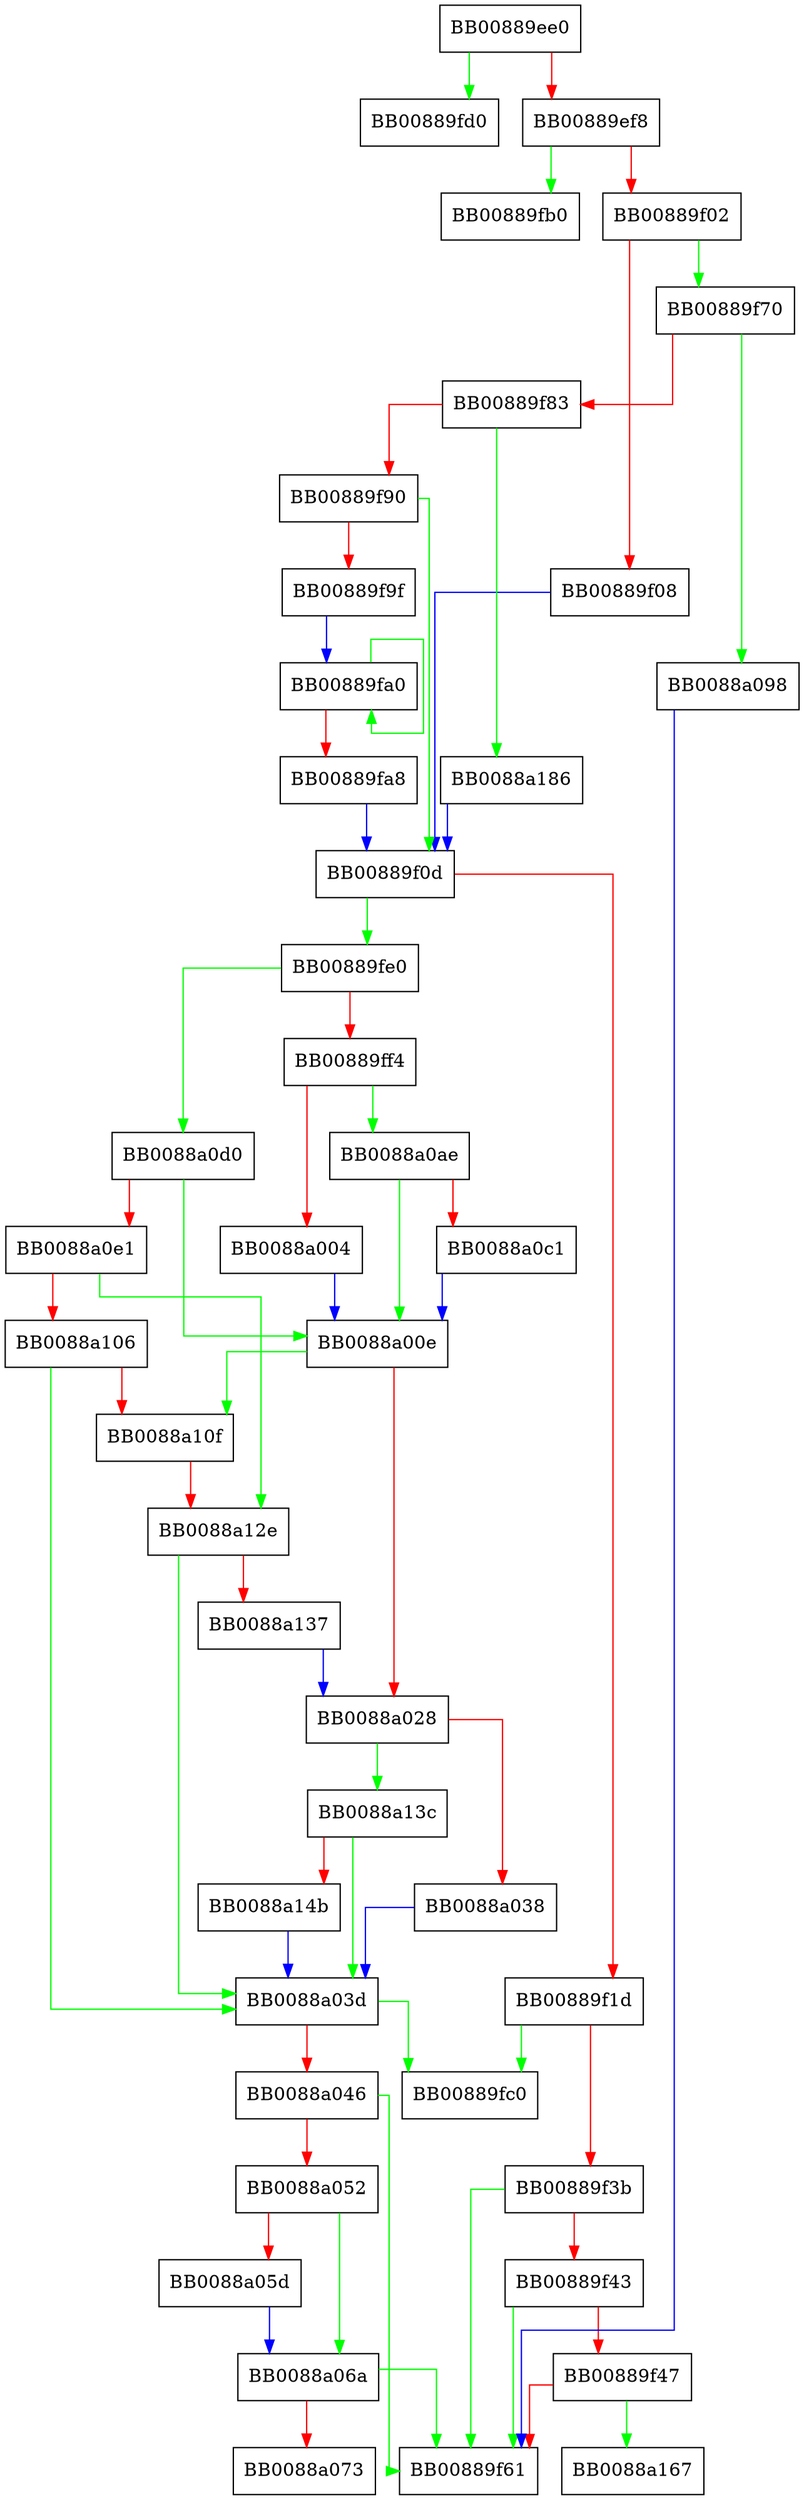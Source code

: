 digraph _mid_memalign {
  node [shape="box"];
  graph [splines=ortho];
  BB00889ee0 -> BB00889fd0 [color="green"];
  BB00889ee0 -> BB00889ef8 [color="red"];
  BB00889ef8 -> BB00889fb0 [color="green"];
  BB00889ef8 -> BB00889f02 [color="red"];
  BB00889f02 -> BB00889f70 [color="green"];
  BB00889f02 -> BB00889f08 [color="red"];
  BB00889f08 -> BB00889f0d [color="blue"];
  BB00889f0d -> BB00889fe0 [color="green"];
  BB00889f0d -> BB00889f1d [color="red"];
  BB00889f1d -> BB00889fc0 [color="green"];
  BB00889f1d -> BB00889f3b [color="red"];
  BB00889f3b -> BB00889f61 [color="green"];
  BB00889f3b -> BB00889f43 [color="red"];
  BB00889f43 -> BB00889f61 [color="green"];
  BB00889f43 -> BB00889f47 [color="red"];
  BB00889f47 -> BB0088a167 [color="green"];
  BB00889f47 -> BB00889f61 [color="red"];
  BB00889f70 -> BB0088a098 [color="green"];
  BB00889f70 -> BB00889f83 [color="red"];
  BB00889f83 -> BB0088a186 [color="green"];
  BB00889f83 -> BB00889f90 [color="red"];
  BB00889f90 -> BB00889f0d [color="green"];
  BB00889f90 -> BB00889f9f [color="red"];
  BB00889f9f -> BB00889fa0 [color="blue"];
  BB00889fa0 -> BB00889fa0 [color="green"];
  BB00889fa0 -> BB00889fa8 [color="red"];
  BB00889fa8 -> BB00889f0d [color="blue"];
  BB00889fe0 -> BB0088a0d0 [color="green"];
  BB00889fe0 -> BB00889ff4 [color="red"];
  BB00889ff4 -> BB0088a0ae [color="green"];
  BB00889ff4 -> BB0088a004 [color="red"];
  BB0088a004 -> BB0088a00e [color="blue"];
  BB0088a00e -> BB0088a10f [color="green"];
  BB0088a00e -> BB0088a028 [color="red"];
  BB0088a028 -> BB0088a13c [color="green"];
  BB0088a028 -> BB0088a038 [color="red"];
  BB0088a038 -> BB0088a03d [color="blue"];
  BB0088a03d -> BB00889fc0 [color="green"];
  BB0088a03d -> BB0088a046 [color="red"];
  BB0088a046 -> BB00889f61 [color="green"];
  BB0088a046 -> BB0088a052 [color="red"];
  BB0088a052 -> BB0088a06a [color="green"];
  BB0088a052 -> BB0088a05d [color="red"];
  BB0088a05d -> BB0088a06a [color="blue"];
  BB0088a06a -> BB00889f61 [color="green"];
  BB0088a06a -> BB0088a073 [color="red"];
  BB0088a098 -> BB00889f61 [color="blue"];
  BB0088a0ae -> BB0088a00e [color="green"];
  BB0088a0ae -> BB0088a0c1 [color="red"];
  BB0088a0c1 -> BB0088a00e [color="blue"];
  BB0088a0d0 -> BB0088a00e [color="green"];
  BB0088a0d0 -> BB0088a0e1 [color="red"];
  BB0088a0e1 -> BB0088a12e [color="green"];
  BB0088a0e1 -> BB0088a106 [color="red"];
  BB0088a106 -> BB0088a03d [color="green"];
  BB0088a106 -> BB0088a10f [color="red"];
  BB0088a10f -> BB0088a12e [color="red"];
  BB0088a12e -> BB0088a03d [color="green"];
  BB0088a12e -> BB0088a137 [color="red"];
  BB0088a137 -> BB0088a028 [color="blue"];
  BB0088a13c -> BB0088a03d [color="green"];
  BB0088a13c -> BB0088a14b [color="red"];
  BB0088a14b -> BB0088a03d [color="blue"];
  BB0088a186 -> BB00889f0d [color="blue"];
}